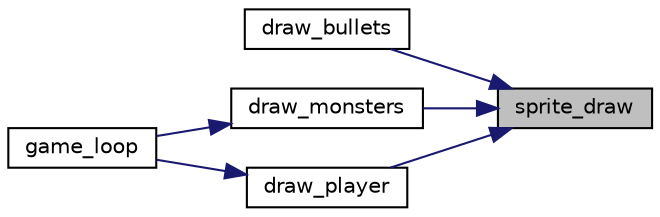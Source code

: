 digraph "sprite_draw"
{
 // LATEX_PDF_SIZE
  edge [fontname="Helvetica",fontsize="10",labelfontname="Helvetica",labelfontsize="10"];
  node [fontname="Helvetica",fontsize="10",shape=record];
  rankdir="RL";
  Node1 [label="sprite_draw",height=0.2,width=0.4,color="black", fillcolor="grey75", style="filled", fontcolor="black",tooltip=" "];
  Node1 -> Node2 [dir="back",color="midnightblue",fontsize="10",style="solid"];
  Node2 [label="draw_bullets",height=0.2,width=0.4,color="black", fillcolor="white", style="filled",URL="$elements_8c.html#a284ddfc73c5ee0be160e0bb766d231e4",tooltip=" "];
  Node1 -> Node3 [dir="back",color="midnightblue",fontsize="10",style="solid"];
  Node3 [label="draw_monsters",height=0.2,width=0.4,color="black", fillcolor="white", style="filled",URL="$elements_8c.html#ac9400e53b03f0a41c76afc7af50e57ad",tooltip=" "];
  Node3 -> Node4 [dir="back",color="midnightblue",fontsize="10",style="solid"];
  Node4 [label="game_loop",height=0.2,width=0.4,color="black", fillcolor="white", style="filled",URL="$game_8c.html#a649a26d3c9953d9f2af863e859e0c40d",tooltip=" "];
  Node1 -> Node5 [dir="back",color="midnightblue",fontsize="10",style="solid"];
  Node5 [label="draw_player",height=0.2,width=0.4,color="black", fillcolor="white", style="filled",URL="$elements_8c.html#abd47ce64b64a5dcb39f1129a92eaad3b",tooltip=" "];
  Node5 -> Node4 [dir="back",color="midnightblue",fontsize="10",style="solid"];
}
